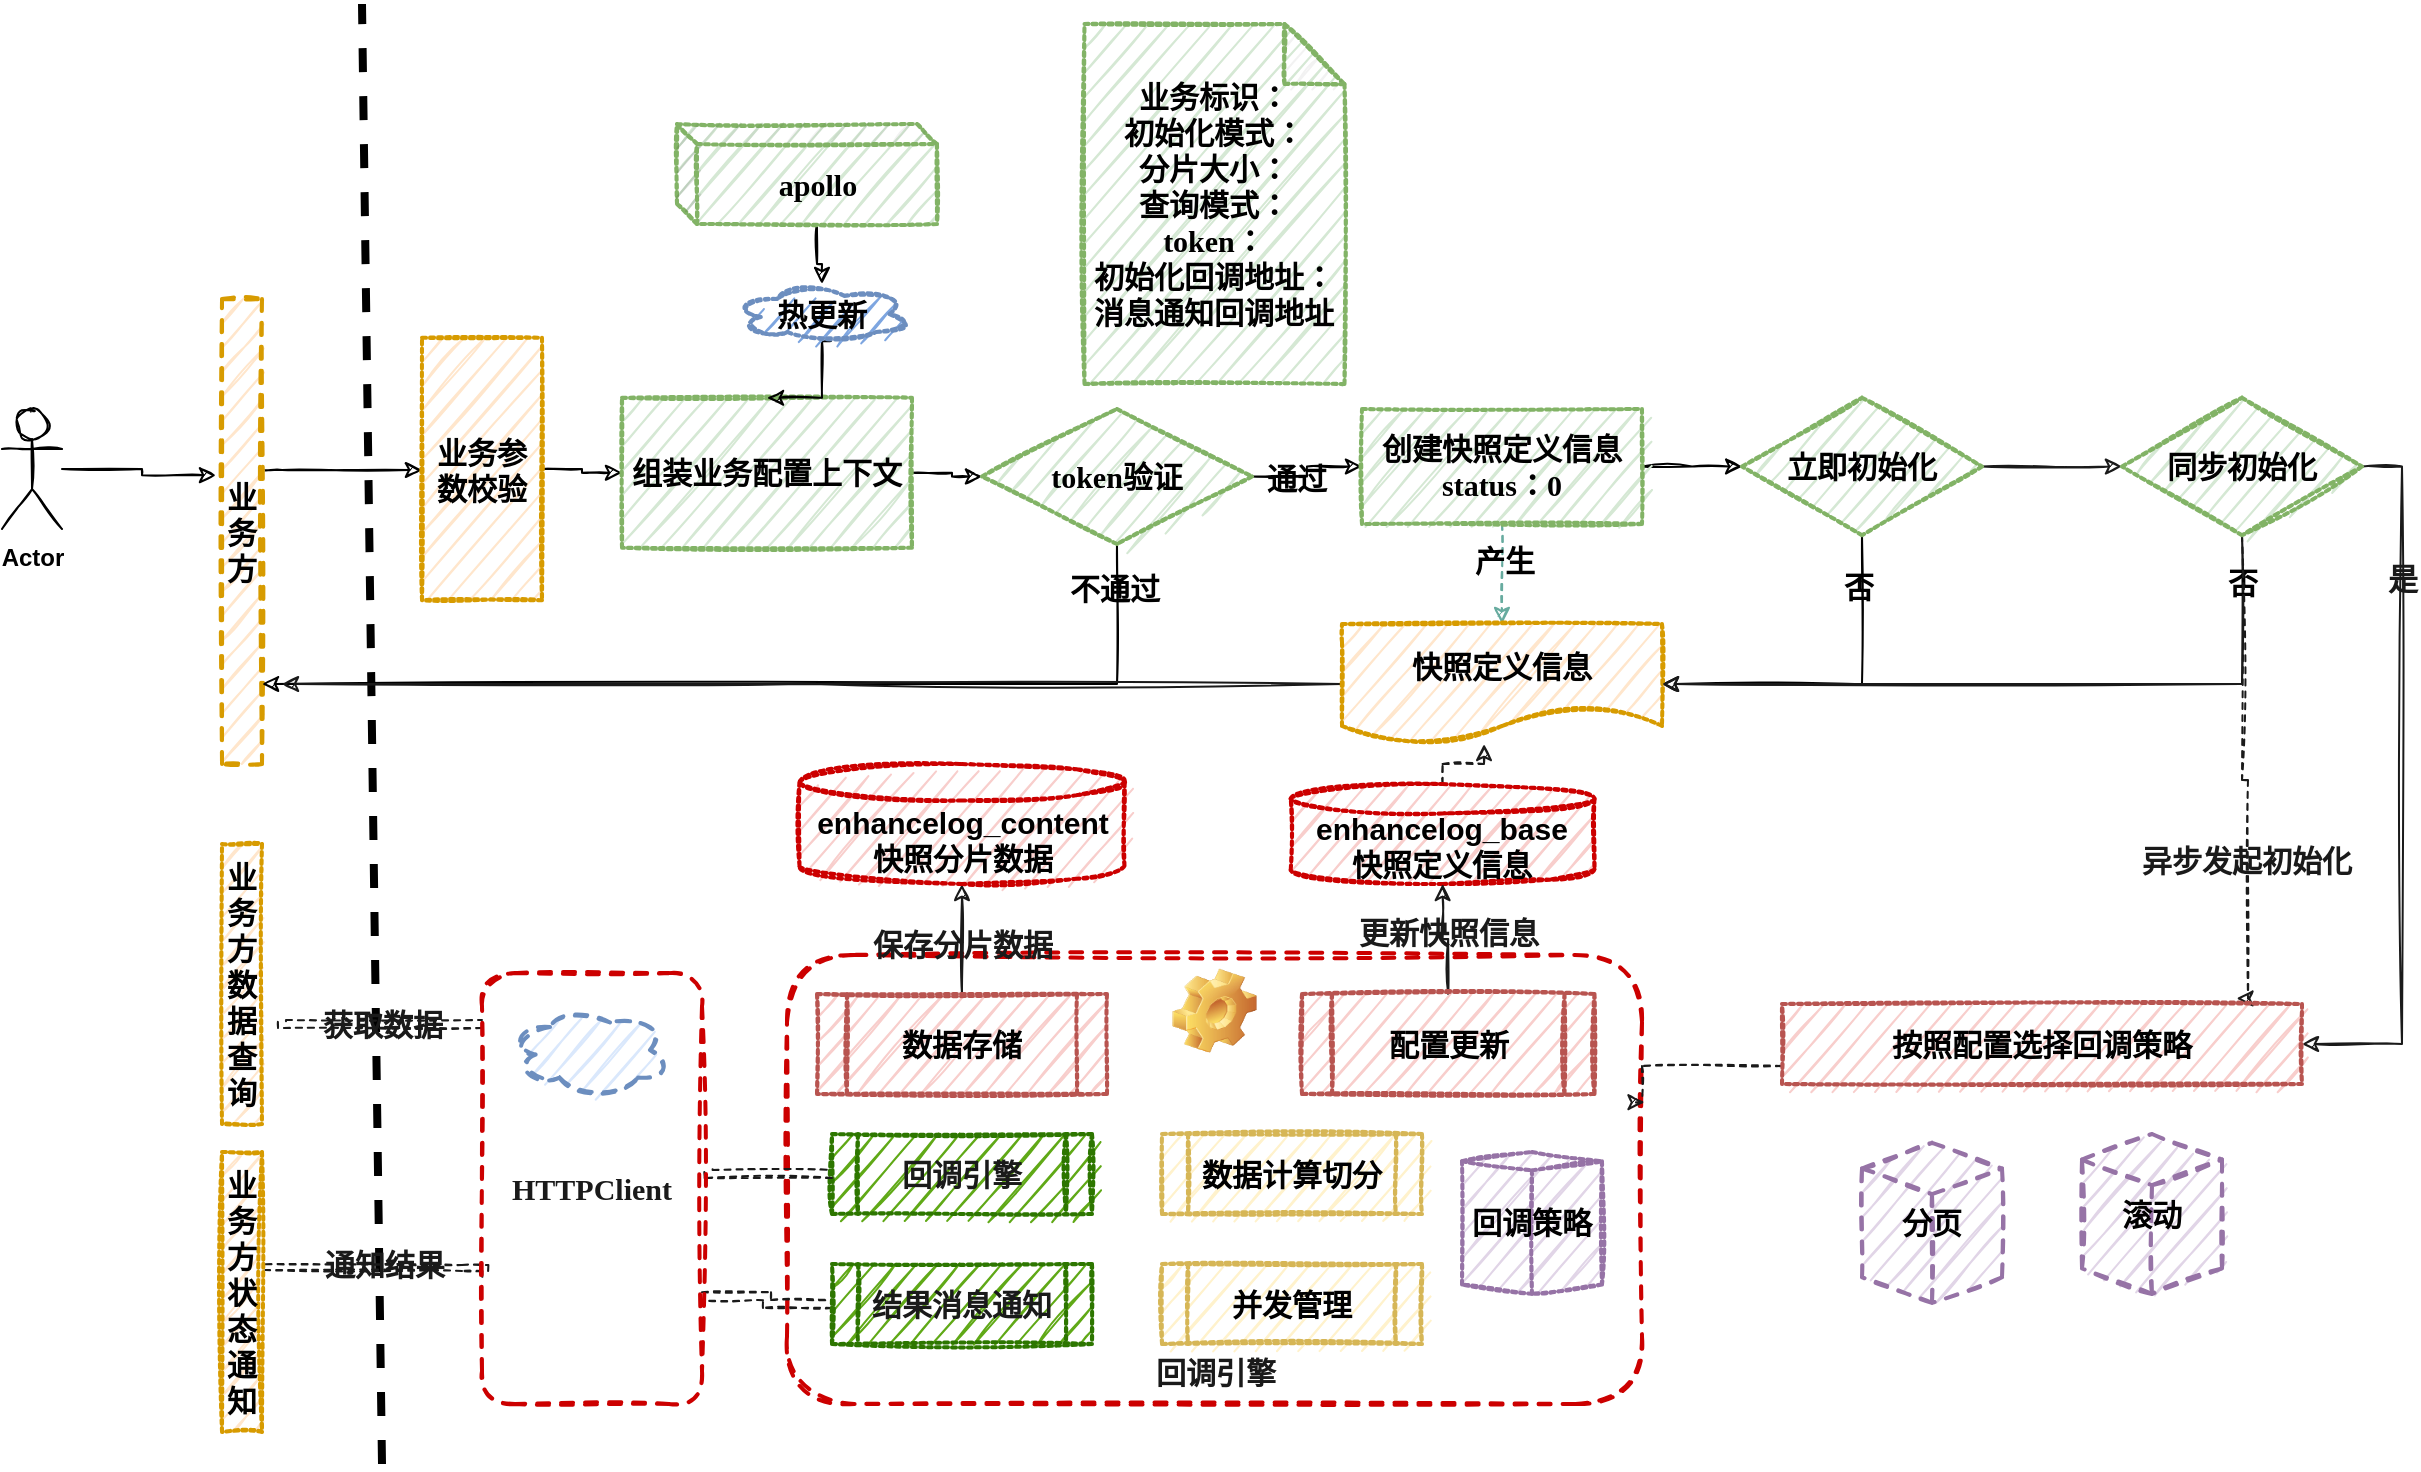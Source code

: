 <mxfile version="14.2.9" type="github">
  <diagram id="eG5aiIGwPH6QsHZ0CiSs" name="第 1 页">
    <mxGraphModel dx="1673" dy="2065" grid="1" gridSize="10" guides="1" tooltips="1" connect="1" arrows="1" fold="1" page="1" pageScale="1" pageWidth="827" pageHeight="1169" math="0" shadow="0">
      <root>
        <mxCell id="0" />
        <mxCell id="1" parent="0" />
        <mxCell id="IGkinvyOdZnhhztwzakV-101" value="回调引擎" style="label;whiteSpace=wrap;html=1;align=center;verticalAlign=bottom;spacingLeft=0;spacingBottom=4;imageAlign=center;imageVerticalAlign=top;image=img/clipart/Gear_128x128.png;dashed=1;sketch=1;strokeColor=#CC0000;strokeWidth=2;fillColor=none;fontFamily=Verdana;fontSize=15;fontColor=#1A1A1A;fontStyle=1;labelBorderColor=none;labelBackgroundColor=none;" vertex="1" parent="1">
          <mxGeometry x="472.5" y="415.44" width="427.5" height="224.56" as="geometry" />
        </mxCell>
        <mxCell id="IGkinvyOdZnhhztwzakV-7" value="" style="edgeStyle=orthogonalEdgeStyle;rounded=0;sketch=1;orthogonalLoop=1;jettySize=auto;html=1;fontSize=15;entryX=-0.15;entryY=0.379;entryDx=0;entryDy=0;entryPerimeter=0;fontStyle=1;labelBorderColor=none;labelBackgroundColor=none;" edge="1" parent="1" source="IGkinvyOdZnhhztwzakV-1" target="IGkinvyOdZnhhztwzakV-4">
          <mxGeometry relative="1" as="geometry">
            <mxPoint x="160" y="173" as="targetPoint" />
          </mxGeometry>
        </mxCell>
        <mxCell id="IGkinvyOdZnhhztwzakV-1" value="Actor" style="shape=umlActor;verticalLabelPosition=bottom;verticalAlign=top;html=1;outlineConnect=0;sketch=1;fontStyle=1;labelBorderColor=none;labelBackgroundColor=none;" vertex="1" parent="1">
          <mxGeometry x="80" y="142.5" width="30" height="60" as="geometry" />
        </mxCell>
        <mxCell id="IGkinvyOdZnhhztwzakV-9" value="" style="edgeStyle=orthogonalEdgeStyle;rounded=0;sketch=1;orthogonalLoop=1;jettySize=auto;html=1;fontSize=15;fontStyle=1;labelBorderColor=none;labelBackgroundColor=none;" edge="1" parent="1" source="IGkinvyOdZnhhztwzakV-4" target="IGkinvyOdZnhhztwzakV-8">
          <mxGeometry relative="1" as="geometry">
            <Array as="points">
              <mxPoint x="220" y="173" />
              <mxPoint x="220" y="173" />
            </Array>
          </mxGeometry>
        </mxCell>
        <mxCell id="IGkinvyOdZnhhztwzakV-4" value="业务方" style="rounded=0;whiteSpace=wrap;html=1;sketch=1;dashed=1;strokeWidth=2;perimeterSpacing=0;strokeColor=#d79b00;fillColor=#ffe6cc;fontSize=15;fontStyle=1;labelBorderColor=none;labelBackgroundColor=none;" vertex="1" parent="1">
          <mxGeometry x="190" y="87.5" width="20" height="232.5" as="geometry" />
        </mxCell>
        <mxCell id="IGkinvyOdZnhhztwzakV-33" style="edgeStyle=orthogonalEdgeStyle;rounded=0;sketch=1;orthogonalLoop=1;jettySize=auto;html=1;exitX=1;exitY=0.5;exitDx=0;exitDy=0;entryX=0;entryY=0.5;entryDx=0;entryDy=0;fontFamily=Verdana;fontSize=15;fontStyle=1;labelBorderColor=none;labelBackgroundColor=none;" edge="1" parent="1" source="IGkinvyOdZnhhztwzakV-8" target="IGkinvyOdZnhhztwzakV-29">
          <mxGeometry relative="1" as="geometry" />
        </mxCell>
        <mxCell id="IGkinvyOdZnhhztwzakV-8" value="业务参数校验" style="whiteSpace=wrap;html=1;rounded=0;dashed=1;dashPattern=1 1;fontSize=15;strokeColor=#d79b00;strokeWidth=2;fillColor=#ffe6cc;sketch=1;fontStyle=1;labelBorderColor=none;labelBackgroundColor=none;" vertex="1" parent="1">
          <mxGeometry x="290" y="106.88" width="60" height="131.25" as="geometry" />
        </mxCell>
        <mxCell id="IGkinvyOdZnhhztwzakV-124" style="edgeStyle=orthogonalEdgeStyle;rounded=0;sketch=1;orthogonalLoop=1;jettySize=auto;html=1;exitX=0.5;exitY=0;exitDx=0;exitDy=0;exitPerimeter=0;entryX=0.444;entryY=1;entryDx=0;entryDy=0;entryPerimeter=0;strokeColor=#1A1A1A;strokeWidth=1;fontFamily=Verdana;fontSize=15;fontColor=#1A1A1A;dashed=1;fontStyle=1;labelBorderColor=none;labelBackgroundColor=none;" edge="1" parent="1" source="IGkinvyOdZnhhztwzakV-10" target="IGkinvyOdZnhhztwzakV-49">
          <mxGeometry relative="1" as="geometry">
            <Array as="points">
              <mxPoint x="800" y="320" />
              <mxPoint x="821" y="320" />
            </Array>
          </mxGeometry>
        </mxCell>
        <mxCell id="IGkinvyOdZnhhztwzakV-10" value="enhancelog_base&lt;br&gt;快照定义信息" style="shape=cylinder3;whiteSpace=wrap;html=1;boundedLbl=1;backgroundOutline=1;size=7.353;dashed=1;dashPattern=1 1;sketch=1;strokeWidth=2;fontSize=15;fillColor=#f8cecc;strokeColor=#CC0000;fontStyle=1;labelBorderColor=none;labelBackgroundColor=none;" vertex="1" parent="1">
          <mxGeometry x="724.38" y="330" width="151.87" height="50" as="geometry" />
        </mxCell>
        <mxCell id="IGkinvyOdZnhhztwzakV-38" style="edgeStyle=orthogonalEdgeStyle;rounded=0;sketch=1;orthogonalLoop=1;jettySize=auto;html=1;exitX=0;exitY=0;exitDx=70;exitDy=50;exitPerimeter=0;fontFamily=Verdana;fontSize=15;fontStyle=1;labelBorderColor=none;labelBackgroundColor=none;" edge="1" parent="1" source="IGkinvyOdZnhhztwzakV-15" target="IGkinvyOdZnhhztwzakV-13">
          <mxGeometry relative="1" as="geometry" />
        </mxCell>
        <mxCell id="IGkinvyOdZnhhztwzakV-15" value="apollo" style="shape=cube;whiteSpace=wrap;html=1;boundedLbl=1;backgroundOutline=1;darkOpacity=0.05;darkOpacity2=0.1;dashed=1;dashPattern=1 1;sketch=1;strokeColor=#82b366;strokeWidth=2;fontSize=15;size=10;fontFamily=Verdana;align=center;fontStyle=1;fillColor=#d5e8d4;labelBorderColor=none;labelBackgroundColor=none;" vertex="1" parent="1">
          <mxGeometry x="417.5" width="130" height="50" as="geometry" />
        </mxCell>
        <mxCell id="IGkinvyOdZnhhztwzakV-16" value="" style="endArrow=none;dashed=1;html=1;fontFamily=Verdana;fontSize=15;strokeWidth=4;fontStyle=1;labelBorderColor=none;labelBackgroundColor=none;" edge="1" parent="1">
          <mxGeometry width="50" height="50" relative="1" as="geometry">
            <mxPoint x="270" y="670" as="sourcePoint" />
            <mxPoint x="260" y="-60" as="targetPoint" />
          </mxGeometry>
        </mxCell>
        <mxCell id="IGkinvyOdZnhhztwzakV-25" value="业务标识：&lt;br&gt;初始化模式：&lt;br&gt;分片大小：&lt;br&gt;查询模式：&lt;br&gt;token：&lt;br&gt;初始化回调地址：&lt;br&gt;消息通知回调地址" style="shape=note;whiteSpace=wrap;html=1;backgroundOutline=1;darkOpacity=0.05;dashed=1;dashPattern=1 1;fontFamily=Verdana;fontSize=15;fontStyle=1;strokeColor=#82b366;strokeWidth=2;fillColor=#d5e8d4;sketch=1;align=center;labelBorderColor=none;labelBackgroundColor=none;" vertex="1" parent="1">
          <mxGeometry x="621.25" y="-50" width="130" height="180" as="geometry" />
        </mxCell>
        <mxCell id="IGkinvyOdZnhhztwzakV-37" value="" style="edgeStyle=orthogonalEdgeStyle;rounded=0;sketch=1;orthogonalLoop=1;jettySize=auto;html=1;fontFamily=Verdana;fontSize=15;fontStyle=1;labelBorderColor=none;labelBackgroundColor=none;" edge="1" parent="1" source="IGkinvyOdZnhhztwzakV-29" target="IGkinvyOdZnhhztwzakV-36">
          <mxGeometry relative="1" as="geometry" />
        </mxCell>
        <mxCell id="IGkinvyOdZnhhztwzakV-29" value="组装业务配置上下文" style="whiteSpace=wrap;html=1;dashed=1;dashPattern=1 1;fontFamily=Verdana;fontSize=15;fontStyle=1;strokeColor=#82b366;strokeWidth=2;fillColor=#d5e8d4;sketch=1;labelBorderColor=none;labelBackgroundColor=none;" vertex="1" parent="1">
          <mxGeometry x="390" y="136.88" width="145" height="75" as="geometry" />
        </mxCell>
        <mxCell id="IGkinvyOdZnhhztwzakV-39" style="edgeStyle=orthogonalEdgeStyle;rounded=0;sketch=1;orthogonalLoop=1;jettySize=auto;html=1;exitX=0.55;exitY=0.95;exitDx=0;exitDy=0;exitPerimeter=0;entryX=0.5;entryY=0;entryDx=0;entryDy=0;fontFamily=Verdana;fontSize=15;fontStyle=1;labelBorderColor=none;labelBackgroundColor=none;" edge="1" parent="1" source="IGkinvyOdZnhhztwzakV-13" target="IGkinvyOdZnhhztwzakV-29">
          <mxGeometry relative="1" as="geometry">
            <Array as="points">
              <mxPoint x="490" y="109" />
            </Array>
          </mxGeometry>
        </mxCell>
        <mxCell id="IGkinvyOdZnhhztwzakV-13" value="热更新" style="ellipse;shape=cloud;whiteSpace=wrap;html=1;dashed=1;dashPattern=1 1;sketch=1;strokeColor=#6c8ebf;strokeWidth=2;fontSize=15;fillColor=#7EA6E0;fontStyle=1;labelBorderColor=none;labelBackgroundColor=none;" vertex="1" parent="1">
          <mxGeometry x="445" y="80" width="90" height="30" as="geometry" />
        </mxCell>
        <mxCell id="IGkinvyOdZnhhztwzakV-42" value="" style="edgeStyle=orthogonalEdgeStyle;rounded=0;sketch=1;orthogonalLoop=1;jettySize=auto;html=1;fontFamily=Verdana;fontSize=15;fontStyle=1;labelBorderColor=none;labelBackgroundColor=none;" edge="1" parent="1" source="IGkinvyOdZnhhztwzakV-36" target="IGkinvyOdZnhhztwzakV-41">
          <mxGeometry relative="1" as="geometry" />
        </mxCell>
        <mxCell id="IGkinvyOdZnhhztwzakV-56" value="通过" style="edgeLabel;html=1;align=center;verticalAlign=middle;resizable=0;points=[];fontSize=15;fontFamily=Verdana;fontStyle=1;labelBorderColor=none;labelBackgroundColor=none;" vertex="1" connectable="0" parent="IGkinvyOdZnhhztwzakV-42">
          <mxGeometry x="-0.291" relative="1" as="geometry">
            <mxPoint as="offset" />
          </mxGeometry>
        </mxCell>
        <mxCell id="IGkinvyOdZnhhztwzakV-54" style="edgeStyle=orthogonalEdgeStyle;rounded=0;sketch=1;orthogonalLoop=1;jettySize=auto;html=1;exitX=0.5;exitY=1;exitDx=0;exitDy=0;fontFamily=Verdana;fontSize=15;fontStyle=1;labelBorderColor=none;labelBackgroundColor=none;" edge="1" parent="1" source="IGkinvyOdZnhhztwzakV-36" target="IGkinvyOdZnhhztwzakV-4">
          <mxGeometry relative="1" as="geometry">
            <Array as="points">
              <mxPoint x="637" y="280" />
            </Array>
          </mxGeometry>
        </mxCell>
        <mxCell id="IGkinvyOdZnhhztwzakV-55" value="不通过" style="edgeLabel;html=1;align=center;verticalAlign=middle;resizable=0;points=[];fontSize=15;fontFamily=Verdana;fontStyle=1;labelBorderColor=none;labelBackgroundColor=none;" vertex="1" connectable="0" parent="IGkinvyOdZnhhztwzakV-54">
          <mxGeometry x="-0.912" y="-2" relative="1" as="geometry">
            <mxPoint as="offset" />
          </mxGeometry>
        </mxCell>
        <mxCell id="IGkinvyOdZnhhztwzakV-36" value="token验证" style="rhombus;whiteSpace=wrap;html=1;dashed=1;dashPattern=1 1;fontFamily=Verdana;fontSize=15;fontStyle=1;strokeColor=#82b366;strokeWidth=2;fillColor=#d5e8d4;sketch=1;labelBorderColor=none;labelBackgroundColor=none;" vertex="1" parent="1">
          <mxGeometry x="570" y="142.5" width="135" height="67.5" as="geometry" />
        </mxCell>
        <mxCell id="IGkinvyOdZnhhztwzakV-44" value="" style="edgeStyle=orthogonalEdgeStyle;rounded=0;sketch=1;orthogonalLoop=1;jettySize=auto;html=1;fontFamily=Verdana;fontSize=15;fontStyle=1;labelBorderColor=none;labelBackgroundColor=none;" edge="1" parent="1" source="IGkinvyOdZnhhztwzakV-41" target="IGkinvyOdZnhhztwzakV-43">
          <mxGeometry relative="1" as="geometry" />
        </mxCell>
        <mxCell id="IGkinvyOdZnhhztwzakV-50" value="" style="edgeStyle=orthogonalEdgeStyle;rounded=0;sketch=1;orthogonalLoop=1;jettySize=auto;html=1;fontFamily=Verdana;fontSize=15;dashed=1;strokeColor=#67AB9F;fontStyle=1;labelBorderColor=none;labelBackgroundColor=none;" edge="1" parent="1" source="IGkinvyOdZnhhztwzakV-41" target="IGkinvyOdZnhhztwzakV-49">
          <mxGeometry relative="1" as="geometry" />
        </mxCell>
        <mxCell id="IGkinvyOdZnhhztwzakV-57" value="产生" style="edgeLabel;html=1;align=center;verticalAlign=middle;resizable=0;points=[];fontSize=15;fontFamily=Verdana;fontStyle=1;labelBorderColor=none;labelBackgroundColor=none;" vertex="1" connectable="0" parent="IGkinvyOdZnhhztwzakV-50">
          <mxGeometry x="-0.3" y="1" relative="1" as="geometry">
            <mxPoint as="offset" />
          </mxGeometry>
        </mxCell>
        <mxCell id="IGkinvyOdZnhhztwzakV-41" value="创建快照定义信息&lt;br&gt;status：0" style="whiteSpace=wrap;html=1;dashed=1;dashPattern=1 1;fontFamily=Verdana;fontSize=15;fontStyle=1;strokeColor=#82b366;strokeWidth=2;fillColor=#d5e8d4;sketch=1;labelBorderColor=none;labelBackgroundColor=none;" vertex="1" parent="1">
          <mxGeometry x="760" y="142.5" width="140" height="57.5" as="geometry" />
        </mxCell>
        <mxCell id="IGkinvyOdZnhhztwzakV-51" style="edgeStyle=orthogonalEdgeStyle;rounded=0;sketch=1;orthogonalLoop=1;jettySize=auto;html=1;entryX=1;entryY=0.5;entryDx=0;entryDy=0;fontFamily=Verdana;fontSize=15;fontStyle=1;labelBorderColor=none;labelBackgroundColor=none;" edge="1" parent="1" source="IGkinvyOdZnhhztwzakV-43" target="IGkinvyOdZnhhztwzakV-49">
          <mxGeometry relative="1" as="geometry">
            <Array as="points">
              <mxPoint x="1010" y="280" />
            </Array>
          </mxGeometry>
        </mxCell>
        <mxCell id="IGkinvyOdZnhhztwzakV-52" value="否" style="edgeLabel;html=1;align=center;verticalAlign=middle;resizable=0;points=[];fontSize=15;fontFamily=Verdana;fontStyle=1;labelBorderColor=none;labelBackgroundColor=none;" vertex="1" connectable="0" parent="IGkinvyOdZnhhztwzakV-51">
          <mxGeometry x="-0.711" y="-2" relative="1" as="geometry">
            <mxPoint as="offset" />
          </mxGeometry>
        </mxCell>
        <mxCell id="IGkinvyOdZnhhztwzakV-60" value="" style="edgeStyle=orthogonalEdgeStyle;rounded=0;sketch=1;orthogonalLoop=1;jettySize=auto;html=1;strokeColor=#1A1A1A;fontFamily=Verdana;fontSize=15;fontStyle=1;labelBorderColor=none;labelBackgroundColor=none;" edge="1" parent="1" source="IGkinvyOdZnhhztwzakV-43" target="IGkinvyOdZnhhztwzakV-59">
          <mxGeometry relative="1" as="geometry" />
        </mxCell>
        <mxCell id="IGkinvyOdZnhhztwzakV-43" value="立即初始化" style="rhombus;whiteSpace=wrap;html=1;dashed=1;dashPattern=1 1;fontFamily=Verdana;fontSize=15;fontStyle=1;strokeColor=#82b366;strokeWidth=2;fillColor=#d5e8d4;sketch=1;labelBorderColor=none;labelBackgroundColor=none;" vertex="1" parent="1">
          <mxGeometry x="950" y="136.88" width="120" height="68.75" as="geometry" />
        </mxCell>
        <mxCell id="IGkinvyOdZnhhztwzakV-118" style="edgeStyle=orthogonalEdgeStyle;rounded=0;sketch=1;orthogonalLoop=1;jettySize=auto;html=1;strokeColor=#1A1A1A;strokeWidth=1;fontFamily=Verdana;fontSize=15;fontColor=#1A1A1A;fontStyle=1;labelBorderColor=none;labelBackgroundColor=none;" edge="1" parent="1" source="IGkinvyOdZnhhztwzakV-49">
          <mxGeometry relative="1" as="geometry">
            <mxPoint x="220" y="280" as="targetPoint" />
          </mxGeometry>
        </mxCell>
        <mxCell id="IGkinvyOdZnhhztwzakV-49" value="快照定义信息" style="shape=document;whiteSpace=wrap;html=1;boundedLbl=1;dashed=1;dashPattern=1 1;fontFamily=Verdana;fontSize=15;fontStyle=1;strokeColor=#d79b00;strokeWidth=2;fillColor=#ffe6cc;sketch=1;labelBorderColor=none;labelBackgroundColor=none;" vertex="1" parent="1">
          <mxGeometry x="750" y="250" width="160" height="60" as="geometry" />
        </mxCell>
        <mxCell id="IGkinvyOdZnhhztwzakV-61" style="edgeStyle=orthogonalEdgeStyle;rounded=0;sketch=1;orthogonalLoop=1;jettySize=auto;html=1;entryX=1;entryY=0.5;entryDx=0;entryDy=0;strokeColor=#1A1A1A;fontFamily=Verdana;fontSize=15;fontStyle=1;labelBorderColor=none;labelBackgroundColor=none;" edge="1" parent="1" source="IGkinvyOdZnhhztwzakV-59" target="IGkinvyOdZnhhztwzakV-49">
          <mxGeometry relative="1" as="geometry">
            <Array as="points">
              <mxPoint x="1200" y="280" />
            </Array>
          </mxGeometry>
        </mxCell>
        <mxCell id="IGkinvyOdZnhhztwzakV-62" value="否" style="edgeLabel;html=1;align=center;verticalAlign=middle;resizable=0;points=[];fontSize=15;fontFamily=Verdana;fontStyle=1;labelBorderColor=none;labelBackgroundColor=none;" vertex="1" connectable="0" parent="IGkinvyOdZnhhztwzakV-61">
          <mxGeometry x="-0.873" relative="1" as="geometry">
            <mxPoint as="offset" />
          </mxGeometry>
        </mxCell>
        <mxCell id="IGkinvyOdZnhhztwzakV-82" style="edgeStyle=orthogonalEdgeStyle;rounded=0;sketch=1;orthogonalLoop=1;jettySize=auto;html=1;strokeColor=#1A1A1A;fontFamily=Verdana;fontSize=15;fontColor=#1A1A1A;dashed=1;entryX=0.874;entryY=-0.069;entryDx=0;entryDy=0;entryPerimeter=0;fontStyle=1;labelBorderColor=none;labelBackgroundColor=none;" edge="1" parent="1" source="IGkinvyOdZnhhztwzakV-59" target="IGkinvyOdZnhhztwzakV-64">
          <mxGeometry relative="1" as="geometry">
            <mxPoint x="1230" y="410" as="targetPoint" />
            <Array as="points">
              <mxPoint x="1200" y="328" />
              <mxPoint x="1203" y="328" />
            </Array>
          </mxGeometry>
        </mxCell>
        <mxCell id="IGkinvyOdZnhhztwzakV-111" value="异步发起初始化" style="edgeLabel;html=1;align=center;verticalAlign=middle;resizable=0;points=[];fontSize=15;fontFamily=Verdana;fontColor=#1A1A1A;fontStyle=1;labelBorderColor=none;labelBackgroundColor=none;" vertex="1" connectable="0" parent="IGkinvyOdZnhhztwzakV-82">
          <mxGeometry x="0.376" y="-1" relative="1" as="geometry">
            <mxPoint as="offset" />
          </mxGeometry>
        </mxCell>
        <mxCell id="IGkinvyOdZnhhztwzakV-109" style="edgeStyle=orthogonalEdgeStyle;rounded=0;sketch=1;orthogonalLoop=1;jettySize=auto;html=1;exitX=1;exitY=0.5;exitDx=0;exitDy=0;entryX=1;entryY=0.5;entryDx=0;entryDy=0;strokeColor=#1A1A1A;fontFamily=Verdana;fontSize=15;fontColor=#1A1A1A;fontStyle=1;labelBorderColor=none;labelBackgroundColor=none;" edge="1" parent="1" source="IGkinvyOdZnhhztwzakV-59" target="IGkinvyOdZnhhztwzakV-64">
          <mxGeometry relative="1" as="geometry" />
        </mxCell>
        <mxCell id="IGkinvyOdZnhhztwzakV-110" value="是" style="edgeLabel;html=1;align=center;verticalAlign=middle;resizable=0;points=[];fontSize=15;fontFamily=Verdana;fontColor=#1A1A1A;fontStyle=1;labelBorderColor=none;labelBackgroundColor=none;" vertex="1" connectable="0" parent="IGkinvyOdZnhhztwzakV-109">
          <mxGeometry x="-0.58" relative="1" as="geometry">
            <mxPoint as="offset" />
          </mxGeometry>
        </mxCell>
        <mxCell id="IGkinvyOdZnhhztwzakV-59" value="同步初始化" style="rhombus;whiteSpace=wrap;html=1;dashed=1;dashPattern=1 1;fontFamily=Verdana;fontSize=15;fontStyle=1;strokeColor=#82b366;strokeWidth=2;fillColor=#d5e8d4;sketch=1;labelBorderColor=none;labelBackgroundColor=none;" vertex="1" parent="1">
          <mxGeometry x="1140" y="136.88" width="120" height="68.75" as="geometry" />
        </mxCell>
        <mxCell id="IGkinvyOdZnhhztwzakV-84" style="edgeStyle=orthogonalEdgeStyle;rounded=0;sketch=1;orthogonalLoop=1;jettySize=auto;html=1;entryX=1.003;entryY=0.328;entryDx=0;entryDy=0;dashed=1;strokeColor=#1A1A1A;fontFamily=Verdana;fontSize=15;fontColor=#1A1A1A;entryPerimeter=0;fontStyle=1;labelBorderColor=none;labelBackgroundColor=none;" edge="1" parent="1" source="IGkinvyOdZnhhztwzakV-64" target="IGkinvyOdZnhhztwzakV-101">
          <mxGeometry relative="1" as="geometry">
            <mxPoint x="900.0" y="482.5" as="targetPoint" />
            <Array as="points">
              <mxPoint x="900" y="471" />
              <mxPoint x="900" y="489" />
            </Array>
          </mxGeometry>
        </mxCell>
        <mxCell id="IGkinvyOdZnhhztwzakV-64" value="按照配置选择回调策略" style="whiteSpace=wrap;html=1;dashed=1;dashPattern=1 1;fontFamily=Verdana;fontSize=15;fontStyle=1;strokeColor=#b85450;strokeWidth=2;fillColor=#f8cecc;sketch=1;labelBorderColor=none;labelBackgroundColor=none;" vertex="1" parent="1">
          <mxGeometry x="970" y="440" width="260" height="40" as="geometry" />
        </mxCell>
        <mxCell id="IGkinvyOdZnhhztwzakV-69" value="业务方&lt;br&gt;数据查询" style="rounded=0;whiteSpace=wrap;html=1;sketch=1;dashed=1;dashPattern=1 1;strokeWidth=2;perimeterSpacing=0;strokeColor=#d79b00;fillColor=#ffe6cc;fontSize=15;fontStyle=1;labelBorderColor=none;labelBackgroundColor=none;" vertex="1" parent="1">
          <mxGeometry x="190" y="360" width="20" height="140" as="geometry" />
        </mxCell>
        <mxCell id="IGkinvyOdZnhhztwzakV-73" value="分页" style="html=1;whiteSpace=wrap;shape=isoCube2;backgroundOutline=1;isoAngle=11.52;dashed=1;sketch=1;strokeColor=#9673a6;strokeWidth=2;fillColor=#e1d5e7;fontFamily=Verdana;fontSize=15;align=center;fontStyle=1;labelBorderColor=none;labelBackgroundColor=none;" vertex="1" parent="1">
          <mxGeometry x="1010" y="509.44" width="70" height="80" as="geometry" />
        </mxCell>
        <mxCell id="IGkinvyOdZnhhztwzakV-74" value="滚动" style="html=1;whiteSpace=wrap;shape=isoCube2;backgroundOutline=1;isoAngle=11.52;dashed=1;sketch=1;strokeColor=#9673a6;strokeWidth=2;fillColor=#e1d5e7;fontFamily=Verdana;fontSize=15;align=center;fontStyle=1;labelBorderColor=none;labelBackgroundColor=none;" vertex="1" parent="1">
          <mxGeometry x="1120" y="505" width="70" height="80" as="geometry" />
        </mxCell>
        <mxCell id="IGkinvyOdZnhhztwzakV-75" value="回调策略" style="html=1;whiteSpace=wrap;shape=isoCube2;backgroundOutline=1;isoAngle=4.167;dashed=1;dashPattern=1 1;sketch=1;strokeColor=#9673a6;strokeWidth=2;fillColor=#e1d5e7;fontFamily=Verdana;fontSize=15;align=center;fontStyle=1;labelBorderColor=none;labelBackgroundColor=none;" vertex="1" parent="1">
          <mxGeometry x="810" y="514" width="70" height="70.88" as="geometry" />
        </mxCell>
        <mxCell id="IGkinvyOdZnhhztwzakV-80" value="回调引擎" style="shape=process;whiteSpace=wrap;html=1;backgroundOutline=1;dashed=1;dashPattern=1 1;sketch=1;strokeColor=#2D7600;strokeWidth=2;fillColor=#60a917;fontFamily=Verdana;fontSize=15;align=center;fontColor=#1A1A1A;fontStyle=1;labelBorderColor=none;labelBackgroundColor=none;" vertex="1" parent="1">
          <mxGeometry x="495" y="505" width="130" height="40" as="geometry" />
        </mxCell>
        <mxCell id="IGkinvyOdZnhhztwzakV-85" value="并发管理" style="shape=process;whiteSpace=wrap;html=1;backgroundOutline=1;dashed=1;dashPattern=1 1;sketch=1;strokeColor=#d6b656;strokeWidth=2;fillColor=#fff2cc;fontFamily=Verdana;fontSize=15;align=center;fontStyle=1;labelBorderColor=none;labelBackgroundColor=none;" vertex="1" parent="1">
          <mxGeometry x="660" y="570" width="130" height="40" as="geometry" />
        </mxCell>
        <mxCell id="IGkinvyOdZnhhztwzakV-88" style="edgeStyle=orthogonalEdgeStyle;rounded=0;sketch=1;orthogonalLoop=1;jettySize=auto;html=1;entryX=1.5;entryY=0.633;entryDx=0;entryDy=0;entryPerimeter=0;dashed=1;strokeColor=#1A1A1A;fontFamily=Verdana;fontSize=15;fontColor=#1A1A1A;shape=link;fontStyle=1;labelBorderColor=none;labelBackgroundColor=none;" edge="1" parent="1" source="IGkinvyOdZnhhztwzakV-102" target="IGkinvyOdZnhhztwzakV-69">
          <mxGeometry relative="1" as="geometry">
            <mxPoint x="267.5" y="525" as="sourcePoint" />
            <Array as="points">
              <mxPoint x="220" y="450" />
            </Array>
          </mxGeometry>
        </mxCell>
        <mxCell id="IGkinvyOdZnhhztwzakV-115" value="获取数据" style="edgeLabel;html=1;align=center;verticalAlign=middle;resizable=0;points=[];fontSize=15;fontFamily=Verdana;fontColor=#1A1A1A;fontStyle=1;labelBorderColor=none;labelBackgroundColor=none;" vertex="1" connectable="0" parent="IGkinvyOdZnhhztwzakV-88">
          <mxGeometry x="-0.381" relative="1" as="geometry">
            <mxPoint x="-18.28" as="offset" />
          </mxGeometry>
        </mxCell>
        <mxCell id="IGkinvyOdZnhhztwzakV-89" style="edgeStyle=orthogonalEdgeStyle;shape=link;rounded=0;sketch=1;orthogonalLoop=1;jettySize=auto;html=1;dashed=1;strokeColor=#1A1A1A;fontFamily=Verdana;fontSize=15;fontColor=#1A1A1A;entryX=0;entryY=0.5;entryDx=0;entryDy=0;exitX=1.03;exitY=0.455;exitDx=0;exitDy=0;exitPerimeter=0;fontStyle=1;labelBorderColor=none;labelBackgroundColor=none;" edge="1" parent="1" source="IGkinvyOdZnhhztwzakV-102" target="IGkinvyOdZnhhztwzakV-80">
          <mxGeometry relative="1" as="geometry">
            <mxPoint x="417.5" y="525" as="sourcePoint" />
            <Array as="points">
              <mxPoint x="433" y="525" />
            </Array>
          </mxGeometry>
        </mxCell>
        <mxCell id="IGkinvyOdZnhhztwzakV-120" style="edgeStyle=orthogonalEdgeStyle;rounded=0;sketch=1;orthogonalLoop=1;jettySize=auto;html=1;entryX=0.5;entryY=1;entryDx=0;entryDy=0;entryPerimeter=0;strokeColor=#1A1A1A;strokeWidth=1;fontFamily=Verdana;fontSize=15;fontColor=#1A1A1A;fontStyle=1;labelBorderColor=none;labelBackgroundColor=none;" edge="1" parent="1" source="IGkinvyOdZnhhztwzakV-90" target="IGkinvyOdZnhhztwzakV-113">
          <mxGeometry relative="1" as="geometry" />
        </mxCell>
        <mxCell id="IGkinvyOdZnhhztwzakV-122" value="保存分片数据" style="edgeLabel;html=1;align=center;verticalAlign=middle;resizable=0;points=[];fontSize=15;fontFamily=Verdana;fontColor=#1A1A1A;fontStyle=1;labelBorderColor=none;labelBackgroundColor=none;" vertex="1" connectable="0" parent="IGkinvyOdZnhhztwzakV-120">
          <mxGeometry x="-0.295" relative="1" as="geometry">
            <mxPoint y="-5.48" as="offset" />
          </mxGeometry>
        </mxCell>
        <mxCell id="IGkinvyOdZnhhztwzakV-90" value="数据存储" style="shape=process;whiteSpace=wrap;html=1;backgroundOutline=1;dashed=1;dashPattern=1 1;sketch=1;strokeColor=#b85450;strokeWidth=2;fillColor=#f8cecc;fontFamily=Verdana;fontSize=15;align=center;fontStyle=1;labelBorderColor=none;labelBackgroundColor=none;" vertex="1" parent="1">
          <mxGeometry x="487.5" y="435" width="145" height="50" as="geometry" />
        </mxCell>
        <mxCell id="IGkinvyOdZnhhztwzakV-121" style="edgeStyle=orthogonalEdgeStyle;rounded=0;sketch=1;orthogonalLoop=1;jettySize=auto;html=1;exitX=0.5;exitY=0;exitDx=0;exitDy=0;entryX=0.5;entryY=1;entryDx=0;entryDy=0;entryPerimeter=0;strokeColor=#1A1A1A;strokeWidth=1;fontFamily=Verdana;fontSize=15;fontColor=#1A1A1A;fontStyle=1;labelBorderColor=none;labelBackgroundColor=none;" edge="1" parent="1" source="IGkinvyOdZnhhztwzakV-91" target="IGkinvyOdZnhhztwzakV-10">
          <mxGeometry relative="1" as="geometry" />
        </mxCell>
        <mxCell id="IGkinvyOdZnhhztwzakV-123" value="更新快照信息" style="edgeLabel;html=1;align=center;verticalAlign=middle;resizable=0;points=[];fontSize=15;fontFamily=Verdana;fontColor=#1A1A1A;fontStyle=1;labelBorderColor=none;labelBackgroundColor=none;" vertex="1" connectable="0" parent="IGkinvyOdZnhhztwzakV-121">
          <mxGeometry x="0.193" y="-2" relative="1" as="geometry">
            <mxPoint as="offset" />
          </mxGeometry>
        </mxCell>
        <mxCell id="IGkinvyOdZnhhztwzakV-91" value="配置更新" style="shape=process;whiteSpace=wrap;html=1;backgroundOutline=1;dashed=1;dashPattern=1 1;sketch=1;strokeColor=#b85450;strokeWidth=2;fillColor=#f8cecc;fontFamily=Verdana;fontSize=15;align=center;fontStyle=1;labelBorderColor=none;labelBackgroundColor=none;" vertex="1" parent="1">
          <mxGeometry x="730" y="435" width="146.25" height="50" as="geometry" />
        </mxCell>
        <mxCell id="IGkinvyOdZnhhztwzakV-117" style="edgeStyle=orthogonalEdgeStyle;shape=link;rounded=0;sketch=1;orthogonalLoop=1;jettySize=auto;html=1;entryX=1;entryY=0.75;entryDx=0;entryDy=0;strokeWidth=1;fontFamily=Verdana;fontSize=15;fontColor=#1A1A1A;dashed=1;strokeColor=#1A1A1A;fontStyle=1;labelBorderColor=none;labelBackgroundColor=none;" edge="1" parent="1" source="IGkinvyOdZnhhztwzakV-95" target="IGkinvyOdZnhhztwzakV-102">
          <mxGeometry relative="1" as="geometry" />
        </mxCell>
        <mxCell id="IGkinvyOdZnhhztwzakV-95" value="结果消息通知" style="shape=process;whiteSpace=wrap;html=1;backgroundOutline=1;dashed=1;dashPattern=1 1;sketch=1;strokeColor=#2D7600;strokeWidth=2;fillColor=#60a917;fontFamily=Verdana;fontSize=15;align=center;fontColor=#1A1A1A;fontStyle=1;labelBorderColor=none;labelBackgroundColor=none;" vertex="1" parent="1">
          <mxGeometry x="495" y="570" width="130" height="40" as="geometry" />
        </mxCell>
        <mxCell id="IGkinvyOdZnhhztwzakV-96" value="数据计算切分" style="shape=process;whiteSpace=wrap;html=1;backgroundOutline=1;dashed=1;dashPattern=1 1;sketch=1;strokeColor=#d6b656;strokeWidth=2;fillColor=#fff2cc;fontFamily=Verdana;fontSize=15;align=center;fontStyle=1;labelBorderColor=none;labelBackgroundColor=none;" vertex="1" parent="1">
          <mxGeometry x="660" y="505" width="130" height="40" as="geometry" />
        </mxCell>
        <mxCell id="IGkinvyOdZnhhztwzakV-106" style="edgeStyle=orthogonalEdgeStyle;shape=link;rounded=0;sketch=1;orthogonalLoop=1;jettySize=auto;html=1;entryX=1.085;entryY=0.411;entryDx=0;entryDy=0;entryPerimeter=0;dashed=1;strokeColor=#1A1A1A;fontFamily=Verdana;fontSize=15;fontColor=#1A1A1A;width=2.941;exitX=0.015;exitY=0.705;exitDx=0;exitDy=0;exitPerimeter=0;fontStyle=1;labelBorderColor=none;labelBackgroundColor=none;" edge="1" parent="1" source="IGkinvyOdZnhhztwzakV-102" target="IGkinvyOdZnhhztwzakV-105">
          <mxGeometry relative="1" as="geometry">
            <mxPoint x="310" y="586" as="sourcePoint" />
            <Array as="points">
              <mxPoint x="321" y="572" />
              <mxPoint x="310" y="572" />
            </Array>
          </mxGeometry>
        </mxCell>
        <mxCell id="IGkinvyOdZnhhztwzakV-114" value="通知结果" style="edgeLabel;html=1;align=center;verticalAlign=middle;resizable=0;points=[];fontSize=15;fontFamily=Verdana;fontColor=#1A1A1A;fontStyle=1;labelBorderColor=none;labelBackgroundColor=none;" vertex="1" connectable="0" parent="IGkinvyOdZnhhztwzakV-106">
          <mxGeometry x="-0.193" y="-1" relative="1" as="geometry">
            <mxPoint x="-9.56" y="-0.86" as="offset" />
          </mxGeometry>
        </mxCell>
        <mxCell id="IGkinvyOdZnhhztwzakV-102" value="HTTPClient" style="rounded=1;whiteSpace=wrap;html=1;dashed=1;sketch=1;strokeColor=#CC0000;strokeWidth=2;fillColor=none;fontFamily=Verdana;fontSize=15;fontColor=#1A1A1A;align=center;fontStyle=1;labelBorderColor=none;labelBackgroundColor=none;" vertex="1" parent="1">
          <mxGeometry x="320" y="424.56" width="110" height="215.44" as="geometry" />
        </mxCell>
        <mxCell id="IGkinvyOdZnhhztwzakV-103" value="" style="ellipse;shape=cloud;whiteSpace=wrap;html=1;dashed=1;sketch=1;strokeColor=#6c8ebf;strokeWidth=2;fillColor=#dae8fc;fontFamily=Verdana;fontSize=15;align=center;fontStyle=1;labelBorderColor=none;labelBackgroundColor=none;" vertex="1" parent="1">
          <mxGeometry x="334" y="440" width="80" height="46" as="geometry" />
        </mxCell>
        <mxCell id="IGkinvyOdZnhhztwzakV-105" value="业务方&lt;br&gt;状态通知" style="rounded=0;whiteSpace=wrap;html=1;sketch=1;dashed=1;dashPattern=1 1;strokeWidth=2;perimeterSpacing=0;strokeColor=#d79b00;fillColor=#ffe6cc;fontSize=15;fontStyle=1;labelBorderColor=none;labelBackgroundColor=none;" vertex="1" parent="1">
          <mxGeometry x="190" y="514" width="20" height="140" as="geometry" />
        </mxCell>
        <mxCell id="IGkinvyOdZnhhztwzakV-113" value="enhancelog_content&lt;br&gt;快照分片数据" style="shape=cylinder3;whiteSpace=wrap;html=1;boundedLbl=1;backgroundOutline=1;size=9.118;dashed=1;dashPattern=1 1;sketch=1;strokeWidth=2;fontSize=15;fillColor=#f8cecc;strokeColor=#CC0000;fontStyle=1;labelBorderColor=none;labelBackgroundColor=none;" vertex="1" parent="1">
          <mxGeometry x="478.75" y="320" width="162.5" height="60" as="geometry" />
        </mxCell>
      </root>
    </mxGraphModel>
  </diagram>
</mxfile>
